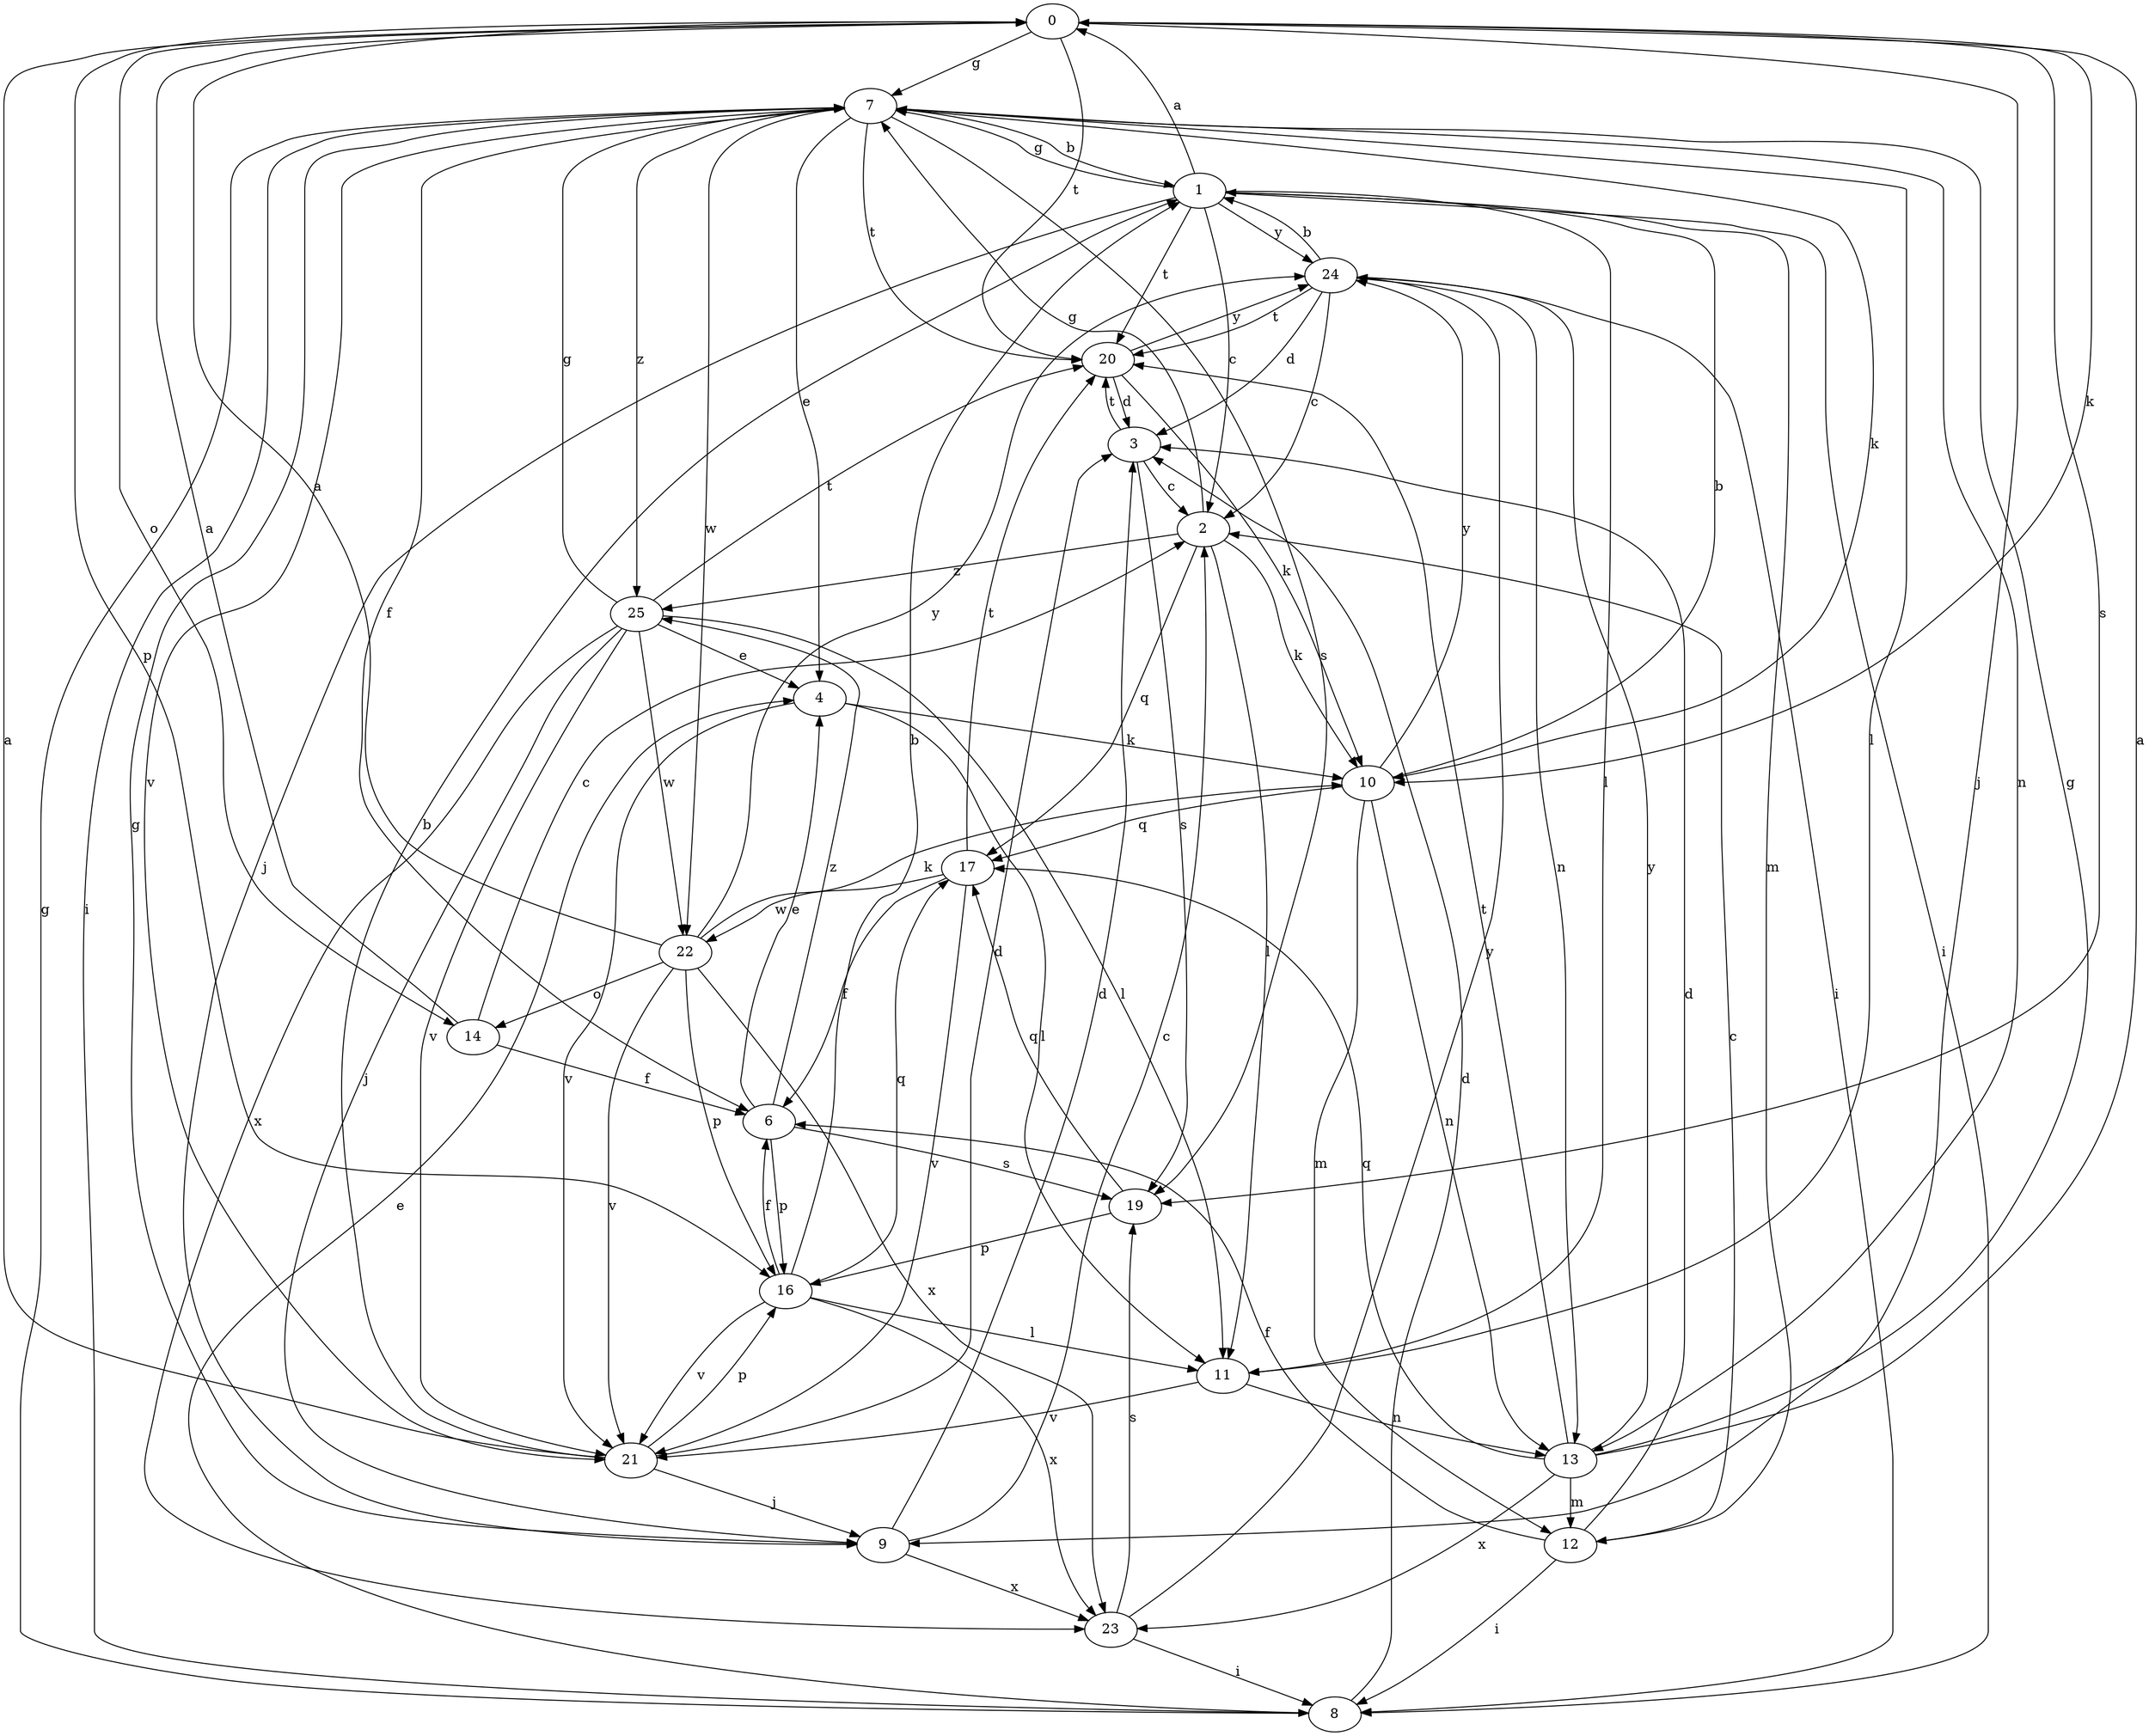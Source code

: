 strict digraph  {
0;
1;
2;
3;
4;
6;
7;
8;
9;
10;
11;
12;
13;
14;
16;
17;
19;
20;
21;
22;
23;
24;
25;
0 -> 7  [label=g];
0 -> 9  [label=j];
0 -> 10  [label=k];
0 -> 14  [label=o];
0 -> 16  [label=p];
0 -> 19  [label=s];
0 -> 20  [label=t];
1 -> 0  [label=a];
1 -> 2  [label=c];
1 -> 7  [label=g];
1 -> 8  [label=i];
1 -> 9  [label=j];
1 -> 11  [label=l];
1 -> 12  [label=m];
1 -> 20  [label=t];
1 -> 24  [label=y];
2 -> 7  [label=g];
2 -> 10  [label=k];
2 -> 11  [label=l];
2 -> 17  [label=q];
2 -> 25  [label=z];
3 -> 2  [label=c];
3 -> 19  [label=s];
3 -> 20  [label=t];
4 -> 10  [label=k];
4 -> 11  [label=l];
4 -> 21  [label=v];
6 -> 4  [label=e];
6 -> 16  [label=p];
6 -> 19  [label=s];
6 -> 25  [label=z];
7 -> 1  [label=b];
7 -> 4  [label=e];
7 -> 6  [label=f];
7 -> 8  [label=i];
7 -> 10  [label=k];
7 -> 11  [label=l];
7 -> 13  [label=n];
7 -> 19  [label=s];
7 -> 20  [label=t];
7 -> 21  [label=v];
7 -> 22  [label=w];
7 -> 25  [label=z];
8 -> 3  [label=d];
8 -> 4  [label=e];
8 -> 7  [label=g];
9 -> 2  [label=c];
9 -> 3  [label=d];
9 -> 7  [label=g];
9 -> 23  [label=x];
10 -> 1  [label=b];
10 -> 12  [label=m];
10 -> 13  [label=n];
10 -> 17  [label=q];
10 -> 24  [label=y];
11 -> 13  [label=n];
11 -> 21  [label=v];
12 -> 2  [label=c];
12 -> 3  [label=d];
12 -> 6  [label=f];
12 -> 8  [label=i];
13 -> 0  [label=a];
13 -> 7  [label=g];
13 -> 12  [label=m];
13 -> 17  [label=q];
13 -> 20  [label=t];
13 -> 23  [label=x];
13 -> 24  [label=y];
14 -> 0  [label=a];
14 -> 2  [label=c];
14 -> 6  [label=f];
16 -> 1  [label=b];
16 -> 6  [label=f];
16 -> 11  [label=l];
16 -> 17  [label=q];
16 -> 21  [label=v];
16 -> 23  [label=x];
17 -> 6  [label=f];
17 -> 20  [label=t];
17 -> 21  [label=v];
17 -> 22  [label=w];
19 -> 16  [label=p];
19 -> 17  [label=q];
20 -> 3  [label=d];
20 -> 10  [label=k];
20 -> 24  [label=y];
21 -> 0  [label=a];
21 -> 1  [label=b];
21 -> 3  [label=d];
21 -> 9  [label=j];
21 -> 16  [label=p];
22 -> 0  [label=a];
22 -> 10  [label=k];
22 -> 14  [label=o];
22 -> 16  [label=p];
22 -> 21  [label=v];
22 -> 23  [label=x];
22 -> 24  [label=y];
23 -> 8  [label=i];
23 -> 19  [label=s];
23 -> 24  [label=y];
24 -> 1  [label=b];
24 -> 2  [label=c];
24 -> 3  [label=d];
24 -> 8  [label=i];
24 -> 13  [label=n];
24 -> 20  [label=t];
25 -> 4  [label=e];
25 -> 7  [label=g];
25 -> 9  [label=j];
25 -> 11  [label=l];
25 -> 20  [label=t];
25 -> 21  [label=v];
25 -> 22  [label=w];
25 -> 23  [label=x];
}
